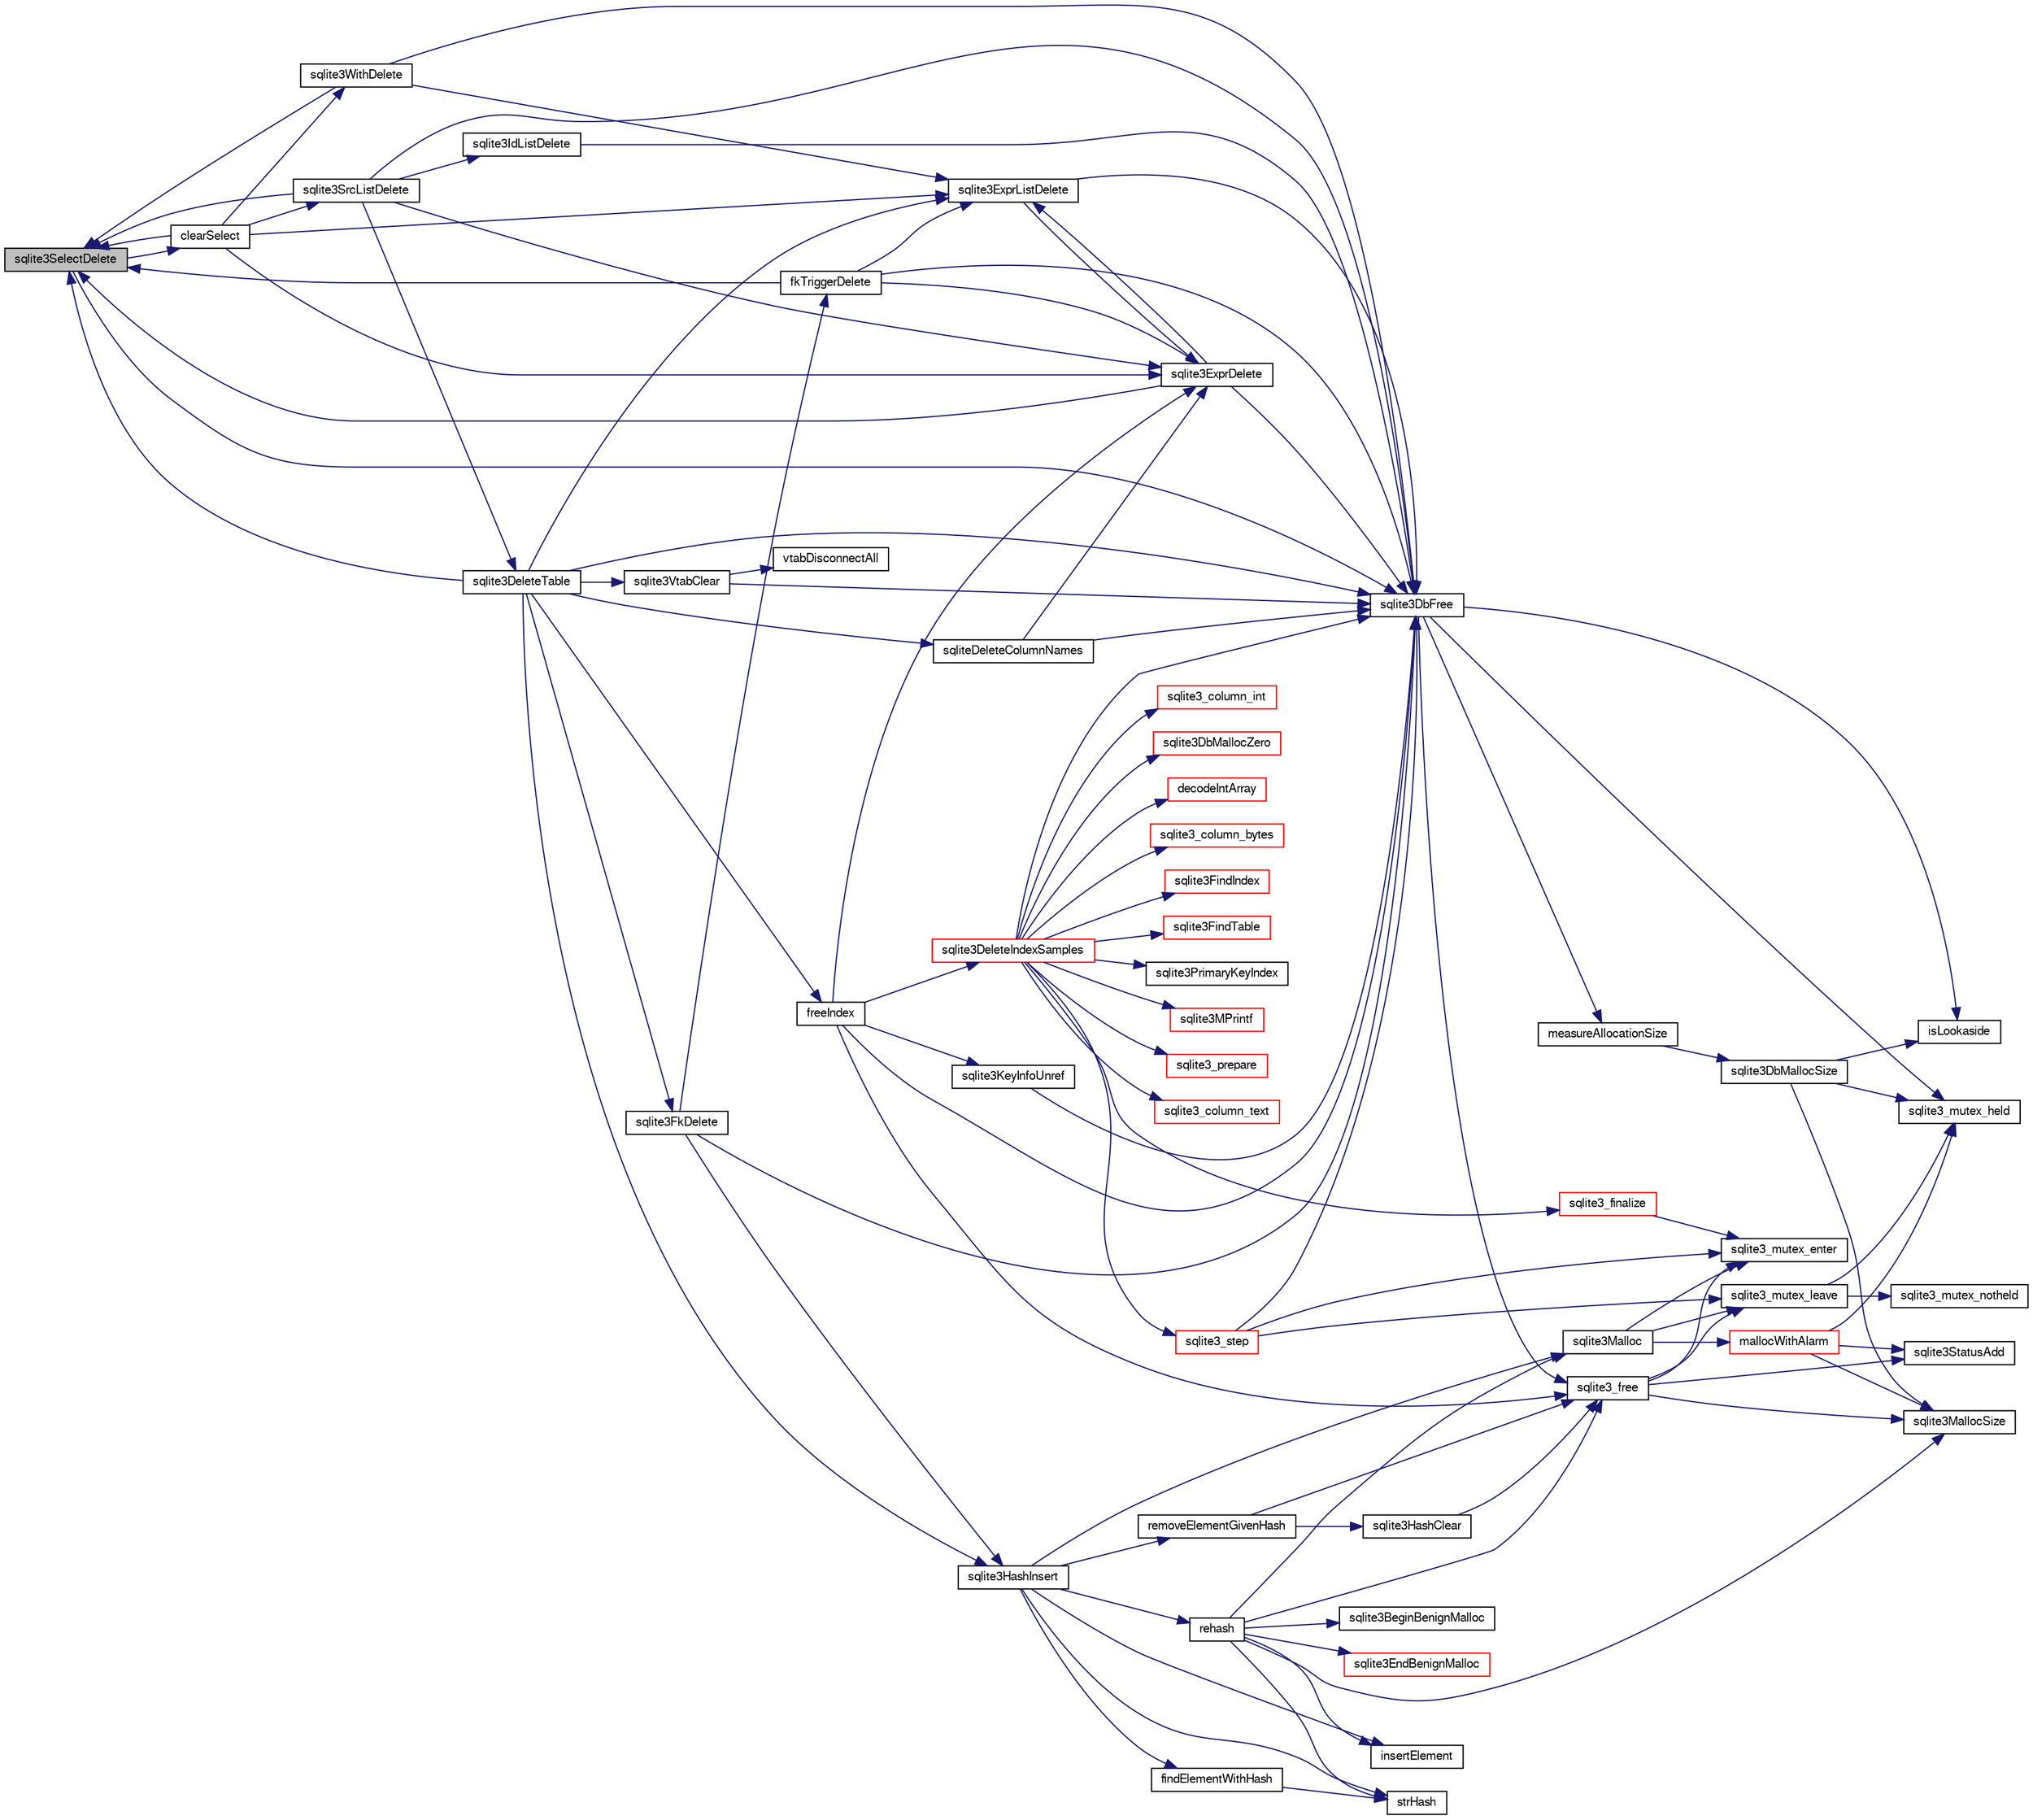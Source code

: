 digraph "sqlite3SelectDelete"
{
  edge [fontname="FreeSans",fontsize="10",labelfontname="FreeSans",labelfontsize="10"];
  node [fontname="FreeSans",fontsize="10",shape=record];
  rankdir="LR";
  Node696069 [label="sqlite3SelectDelete",height=0.2,width=0.4,color="black", fillcolor="grey75", style="filled", fontcolor="black"];
  Node696069 -> Node696070 [color="midnightblue",fontsize="10",style="solid",fontname="FreeSans"];
  Node696070 [label="clearSelect",height=0.2,width=0.4,color="black", fillcolor="white", style="filled",URL="$sqlite3_8c.html#ac083bac4f2f02c26aa02fc24ca8c2dd9"];
  Node696070 -> Node696071 [color="midnightblue",fontsize="10",style="solid",fontname="FreeSans"];
  Node696071 [label="sqlite3ExprListDelete",height=0.2,width=0.4,color="black", fillcolor="white", style="filled",URL="$sqlite3_8c.html#ae9cd46eac81e86a04ed8c09b99fc3c10"];
  Node696071 -> Node696072 [color="midnightblue",fontsize="10",style="solid",fontname="FreeSans"];
  Node696072 [label="sqlite3ExprDelete",height=0.2,width=0.4,color="black", fillcolor="white", style="filled",URL="$sqlite3_8c.html#ae4e21ab5918e0428fbaa9e615dceb309"];
  Node696072 -> Node696073 [color="midnightblue",fontsize="10",style="solid",fontname="FreeSans"];
  Node696073 [label="sqlite3DbFree",height=0.2,width=0.4,color="black", fillcolor="white", style="filled",URL="$sqlite3_8c.html#ac70ab821a6607b4a1b909582dc37a069"];
  Node696073 -> Node696074 [color="midnightblue",fontsize="10",style="solid",fontname="FreeSans"];
  Node696074 [label="sqlite3_mutex_held",height=0.2,width=0.4,color="black", fillcolor="white", style="filled",URL="$sqlite3_8c.html#acf77da68932b6bc163c5e68547ecc3e7"];
  Node696073 -> Node696075 [color="midnightblue",fontsize="10",style="solid",fontname="FreeSans"];
  Node696075 [label="measureAllocationSize",height=0.2,width=0.4,color="black", fillcolor="white", style="filled",URL="$sqlite3_8c.html#a45731e644a22fdb756e2b6337224217a"];
  Node696075 -> Node696076 [color="midnightblue",fontsize="10",style="solid",fontname="FreeSans"];
  Node696076 [label="sqlite3DbMallocSize",height=0.2,width=0.4,color="black", fillcolor="white", style="filled",URL="$sqlite3_8c.html#aa397e5a8a03495203a0767abf0a71f86"];
  Node696076 -> Node696077 [color="midnightblue",fontsize="10",style="solid",fontname="FreeSans"];
  Node696077 [label="sqlite3MallocSize",height=0.2,width=0.4,color="black", fillcolor="white", style="filled",URL="$sqlite3_8c.html#acf5d2a5f35270bafb050bd2def576955"];
  Node696076 -> Node696074 [color="midnightblue",fontsize="10",style="solid",fontname="FreeSans"];
  Node696076 -> Node696078 [color="midnightblue",fontsize="10",style="solid",fontname="FreeSans"];
  Node696078 [label="isLookaside",height=0.2,width=0.4,color="black", fillcolor="white", style="filled",URL="$sqlite3_8c.html#a770fa05ff9717b75e16f4d968a77b897"];
  Node696073 -> Node696078 [color="midnightblue",fontsize="10",style="solid",fontname="FreeSans"];
  Node696073 -> Node696079 [color="midnightblue",fontsize="10",style="solid",fontname="FreeSans"];
  Node696079 [label="sqlite3_free",height=0.2,width=0.4,color="black", fillcolor="white", style="filled",URL="$sqlite3_8c.html#a6552349e36a8a691af5487999ab09519"];
  Node696079 -> Node696080 [color="midnightblue",fontsize="10",style="solid",fontname="FreeSans"];
  Node696080 [label="sqlite3_mutex_enter",height=0.2,width=0.4,color="black", fillcolor="white", style="filled",URL="$sqlite3_8c.html#a1c12cde690bd89f104de5cbad12a6bf5"];
  Node696079 -> Node696081 [color="midnightblue",fontsize="10",style="solid",fontname="FreeSans"];
  Node696081 [label="sqlite3StatusAdd",height=0.2,width=0.4,color="black", fillcolor="white", style="filled",URL="$sqlite3_8c.html#afa029f93586aeab4cc85360905dae9cd"];
  Node696079 -> Node696077 [color="midnightblue",fontsize="10",style="solid",fontname="FreeSans"];
  Node696079 -> Node696082 [color="midnightblue",fontsize="10",style="solid",fontname="FreeSans"];
  Node696082 [label="sqlite3_mutex_leave",height=0.2,width=0.4,color="black", fillcolor="white", style="filled",URL="$sqlite3_8c.html#a5838d235601dbd3c1fa993555c6bcc93"];
  Node696082 -> Node696074 [color="midnightblue",fontsize="10",style="solid",fontname="FreeSans"];
  Node696082 -> Node696083 [color="midnightblue",fontsize="10",style="solid",fontname="FreeSans"];
  Node696083 [label="sqlite3_mutex_notheld",height=0.2,width=0.4,color="black", fillcolor="white", style="filled",URL="$sqlite3_8c.html#a83967c837c1c000d3b5adcfaa688f5dc"];
  Node696072 -> Node696069 [color="midnightblue",fontsize="10",style="solid",fontname="FreeSans"];
  Node696072 -> Node696071 [color="midnightblue",fontsize="10",style="solid",fontname="FreeSans"];
  Node696071 -> Node696073 [color="midnightblue",fontsize="10",style="solid",fontname="FreeSans"];
  Node696070 -> Node696084 [color="midnightblue",fontsize="10",style="solid",fontname="FreeSans"];
  Node696084 [label="sqlite3SrcListDelete",height=0.2,width=0.4,color="black", fillcolor="white", style="filled",URL="$sqlite3_8c.html#acc250a3e5e7fd8889a16a9f28e3e7312"];
  Node696084 -> Node696073 [color="midnightblue",fontsize="10",style="solid",fontname="FreeSans"];
  Node696084 -> Node696085 [color="midnightblue",fontsize="10",style="solid",fontname="FreeSans"];
  Node696085 [label="sqlite3DeleteTable",height=0.2,width=0.4,color="black", fillcolor="white", style="filled",URL="$sqlite3_8c.html#a7fd3d507375a381a3807f92735318973"];
  Node696085 -> Node696086 [color="midnightblue",fontsize="10",style="solid",fontname="FreeSans"];
  Node696086 [label="sqlite3HashInsert",height=0.2,width=0.4,color="black", fillcolor="white", style="filled",URL="$sqlite3_8c.html#aebbc6c13b3c139d5f3463938f441da3d"];
  Node696086 -> Node696087 [color="midnightblue",fontsize="10",style="solid",fontname="FreeSans"];
  Node696087 [label="findElementWithHash",height=0.2,width=0.4,color="black", fillcolor="white", style="filled",URL="$sqlite3_8c.html#a75c0f574fa5d51702434c6e980d57d7f"];
  Node696087 -> Node696088 [color="midnightblue",fontsize="10",style="solid",fontname="FreeSans"];
  Node696088 [label="strHash",height=0.2,width=0.4,color="black", fillcolor="white", style="filled",URL="$sqlite3_8c.html#ad7193605dadc27cf291d54e15bdd011d"];
  Node696086 -> Node696089 [color="midnightblue",fontsize="10",style="solid",fontname="FreeSans"];
  Node696089 [label="removeElementGivenHash",height=0.2,width=0.4,color="black", fillcolor="white", style="filled",URL="$sqlite3_8c.html#a97ff4ac3846af0f8caf5426adfa2808a"];
  Node696089 -> Node696079 [color="midnightblue",fontsize="10",style="solid",fontname="FreeSans"];
  Node696089 -> Node696090 [color="midnightblue",fontsize="10",style="solid",fontname="FreeSans"];
  Node696090 [label="sqlite3HashClear",height=0.2,width=0.4,color="black", fillcolor="white", style="filled",URL="$sqlite3_8c.html#acc7a2dfa6603c59af14b3792fe463c73"];
  Node696090 -> Node696079 [color="midnightblue",fontsize="10",style="solid",fontname="FreeSans"];
  Node696086 -> Node696091 [color="midnightblue",fontsize="10",style="solid",fontname="FreeSans"];
  Node696091 [label="sqlite3Malloc",height=0.2,width=0.4,color="black", fillcolor="white", style="filled",URL="$sqlite3_8c.html#a361a2eaa846b1885f123abe46f5d8b2b"];
  Node696091 -> Node696080 [color="midnightblue",fontsize="10",style="solid",fontname="FreeSans"];
  Node696091 -> Node696092 [color="midnightblue",fontsize="10",style="solid",fontname="FreeSans"];
  Node696092 [label="mallocWithAlarm",height=0.2,width=0.4,color="red", fillcolor="white", style="filled",URL="$sqlite3_8c.html#ab070d5cf8e48ec8a6a43cf025d48598b"];
  Node696092 -> Node696074 [color="midnightblue",fontsize="10",style="solid",fontname="FreeSans"];
  Node696092 -> Node696077 [color="midnightblue",fontsize="10",style="solid",fontname="FreeSans"];
  Node696092 -> Node696081 [color="midnightblue",fontsize="10",style="solid",fontname="FreeSans"];
  Node696091 -> Node696082 [color="midnightblue",fontsize="10",style="solid",fontname="FreeSans"];
  Node696086 -> Node696096 [color="midnightblue",fontsize="10",style="solid",fontname="FreeSans"];
  Node696096 [label="rehash",height=0.2,width=0.4,color="black", fillcolor="white", style="filled",URL="$sqlite3_8c.html#a4851529638f6c7af16239ee6e2dcc628"];
  Node696096 -> Node696097 [color="midnightblue",fontsize="10",style="solid",fontname="FreeSans"];
  Node696097 [label="sqlite3BeginBenignMalloc",height=0.2,width=0.4,color="black", fillcolor="white", style="filled",URL="$sqlite3_8c.html#a3344c0e2b1b6df701a1cb326602fac14"];
  Node696096 -> Node696091 [color="midnightblue",fontsize="10",style="solid",fontname="FreeSans"];
  Node696096 -> Node696098 [color="midnightblue",fontsize="10",style="solid",fontname="FreeSans"];
  Node696098 [label="sqlite3EndBenignMalloc",height=0.2,width=0.4,color="red", fillcolor="white", style="filled",URL="$sqlite3_8c.html#a4582127cc64d483dc66c7acf9d8d8fbb"];
  Node696096 -> Node696079 [color="midnightblue",fontsize="10",style="solid",fontname="FreeSans"];
  Node696096 -> Node696077 [color="midnightblue",fontsize="10",style="solid",fontname="FreeSans"];
  Node696096 -> Node696088 [color="midnightblue",fontsize="10",style="solid",fontname="FreeSans"];
  Node696096 -> Node696363 [color="midnightblue",fontsize="10",style="solid",fontname="FreeSans"];
  Node696363 [label="insertElement",height=0.2,width=0.4,color="black", fillcolor="white", style="filled",URL="$sqlite3_8c.html#a011f717fc5c46f03d78bf81b6714e0ee"];
  Node696086 -> Node696088 [color="midnightblue",fontsize="10",style="solid",fontname="FreeSans"];
  Node696086 -> Node696363 [color="midnightblue",fontsize="10",style="solid",fontname="FreeSans"];
  Node696085 -> Node696364 [color="midnightblue",fontsize="10",style="solid",fontname="FreeSans"];
  Node696364 [label="freeIndex",height=0.2,width=0.4,color="black", fillcolor="white", style="filled",URL="$sqlite3_8c.html#a00907c99c18d5bcb9d0b38c077146c31"];
  Node696364 -> Node696365 [color="midnightblue",fontsize="10",style="solid",fontname="FreeSans"];
  Node696365 [label="sqlite3DeleteIndexSamples",height=0.2,width=0.4,color="red", fillcolor="white", style="filled",URL="$sqlite3_8c.html#aaeda0302fbf61397ec009f65bed047ef"];
  Node696365 -> Node696073 [color="midnightblue",fontsize="10",style="solid",fontname="FreeSans"];
  Node696365 -> Node696366 [color="midnightblue",fontsize="10",style="solid",fontname="FreeSans"];
  Node696366 [label="sqlite3FindIndex",height=0.2,width=0.4,color="red", fillcolor="white", style="filled",URL="$sqlite3_8c.html#a79fb99db8d0f914bb72dd374ae088512"];
  Node696365 -> Node696368 [color="midnightblue",fontsize="10",style="solid",fontname="FreeSans"];
  Node696368 [label="sqlite3FindTable",height=0.2,width=0.4,color="red", fillcolor="white", style="filled",URL="$sqlite3_8c.html#afa51dbee6173bf3a8a3df76b07cea789"];
  Node696365 -> Node696369 [color="midnightblue",fontsize="10",style="solid",fontname="FreeSans"];
  Node696369 [label="sqlite3PrimaryKeyIndex",height=0.2,width=0.4,color="black", fillcolor="white", style="filled",URL="$sqlite3_8c.html#af6edde3fbbd22a22b86ad32677fad95b"];
  Node696365 -> Node696344 [color="midnightblue",fontsize="10",style="solid",fontname="FreeSans"];
  Node696344 [label="sqlite3MPrintf",height=0.2,width=0.4,color="red", fillcolor="white", style="filled",URL="$sqlite3_8c.html#a208ef0df84e9778778804a19af03efea"];
  Node696365 -> Node696370 [color="midnightblue",fontsize="10",style="solid",fontname="FreeSans"];
  Node696370 [label="sqlite3_prepare",height=0.2,width=0.4,color="red", fillcolor="white", style="filled",URL="$sqlite3_8c.html#a8c39e7b9dbeff01f0a399b46d4b29f1c"];
  Node696365 -> Node696749 [color="midnightblue",fontsize="10",style="solid",fontname="FreeSans"];
  Node696749 [label="sqlite3_step",height=0.2,width=0.4,color="red", fillcolor="white", style="filled",URL="$sqlite3_8c.html#ac1e491ce36b7471eb28387f7d3c74334"];
  Node696749 -> Node696080 [color="midnightblue",fontsize="10",style="solid",fontname="FreeSans"];
  Node696749 -> Node696073 [color="midnightblue",fontsize="10",style="solid",fontname="FreeSans"];
  Node696749 -> Node696082 [color="midnightblue",fontsize="10",style="solid",fontname="FreeSans"];
  Node696365 -> Node696924 [color="midnightblue",fontsize="10",style="solid",fontname="FreeSans"];
  Node696924 [label="sqlite3_column_text",height=0.2,width=0.4,color="red", fillcolor="white", style="filled",URL="$sqlite3_8c.html#aee36f5eaf67b425ddf6f9b7a2004d018"];
  Node696365 -> Node697016 [color="midnightblue",fontsize="10",style="solid",fontname="FreeSans"];
  Node697016 [label="sqlite3_column_int",height=0.2,width=0.4,color="red", fillcolor="white", style="filled",URL="$sqlite3_8c.html#a6bd16f5b3266f473e37e8e3d4ebb4290"];
  Node696365 -> Node696294 [color="midnightblue",fontsize="10",style="solid",fontname="FreeSans"];
  Node696294 [label="sqlite3DbMallocZero",height=0.2,width=0.4,color="red", fillcolor="white", style="filled",URL="$sqlite3_8c.html#a49cfebac9d6067a03442c92af73f33e4"];
  Node696365 -> Node696742 [color="midnightblue",fontsize="10",style="solid",fontname="FreeSans"];
  Node696742 [label="sqlite3_finalize",height=0.2,width=0.4,color="red", fillcolor="white", style="filled",URL="$sqlite3_8c.html#a801195c0f771d40bb4be1e40f3b88945"];
  Node696742 -> Node696080 [color="midnightblue",fontsize="10",style="solid",fontname="FreeSans"];
  Node696365 -> Node696938 [color="midnightblue",fontsize="10",style="solid",fontname="FreeSans"];
  Node696938 [label="decodeIntArray",height=0.2,width=0.4,color="red", fillcolor="white", style="filled",URL="$sqlite3_8c.html#a5e8b60c7b00918beb59b76e5ed837b01"];
  Node696365 -> Node697017 [color="midnightblue",fontsize="10",style="solid",fontname="FreeSans"];
  Node697017 [label="sqlite3_column_bytes",height=0.2,width=0.4,color="red", fillcolor="white", style="filled",URL="$sqlite3_8c.html#a001421375b25195e3f80871dcb1be172"];
  Node696364 -> Node696408 [color="midnightblue",fontsize="10",style="solid",fontname="FreeSans"];
  Node696408 [label="sqlite3KeyInfoUnref",height=0.2,width=0.4,color="black", fillcolor="white", style="filled",URL="$sqlite3_8c.html#ac94cc1874ab0865db1dbbefd3886ba4a"];
  Node696408 -> Node696073 [color="midnightblue",fontsize="10",style="solid",fontname="FreeSans"];
  Node696364 -> Node696072 [color="midnightblue",fontsize="10",style="solid",fontname="FreeSans"];
  Node696364 -> Node696073 [color="midnightblue",fontsize="10",style="solid",fontname="FreeSans"];
  Node696364 -> Node696079 [color="midnightblue",fontsize="10",style="solid",fontname="FreeSans"];
  Node696085 -> Node697019 [color="midnightblue",fontsize="10",style="solid",fontname="FreeSans"];
  Node697019 [label="sqlite3FkDelete",height=0.2,width=0.4,color="black", fillcolor="white", style="filled",URL="$sqlite3_8c.html#a59a33da6c4e11d3f99b15eafdc01f013"];
  Node697019 -> Node696086 [color="midnightblue",fontsize="10",style="solid",fontname="FreeSans"];
  Node697019 -> Node697020 [color="midnightblue",fontsize="10",style="solid",fontname="FreeSans"];
  Node697020 [label="fkTriggerDelete",height=0.2,width=0.4,color="black", fillcolor="white", style="filled",URL="$sqlite3_8c.html#a45e39c07b1ac453fc3ee0d8779da2cc1"];
  Node697020 -> Node696072 [color="midnightblue",fontsize="10",style="solid",fontname="FreeSans"];
  Node697020 -> Node696071 [color="midnightblue",fontsize="10",style="solid",fontname="FreeSans"];
  Node697020 -> Node696069 [color="midnightblue",fontsize="10",style="solid",fontname="FreeSans"];
  Node697020 -> Node696073 [color="midnightblue",fontsize="10",style="solid",fontname="FreeSans"];
  Node697019 -> Node696073 [color="midnightblue",fontsize="10",style="solid",fontname="FreeSans"];
  Node696085 -> Node697021 [color="midnightblue",fontsize="10",style="solid",fontname="FreeSans"];
  Node697021 [label="sqliteDeleteColumnNames",height=0.2,width=0.4,color="black", fillcolor="white", style="filled",URL="$sqlite3_8c.html#a30fd46bd85a745b908f382e5dd74c38a"];
  Node697021 -> Node696073 [color="midnightblue",fontsize="10",style="solid",fontname="FreeSans"];
  Node697021 -> Node696072 [color="midnightblue",fontsize="10",style="solid",fontname="FreeSans"];
  Node696085 -> Node696073 [color="midnightblue",fontsize="10",style="solid",fontname="FreeSans"];
  Node696085 -> Node696069 [color="midnightblue",fontsize="10",style="solid",fontname="FreeSans"];
  Node696085 -> Node696071 [color="midnightblue",fontsize="10",style="solid",fontname="FreeSans"];
  Node696085 -> Node697022 [color="midnightblue",fontsize="10",style="solid",fontname="FreeSans"];
  Node697022 [label="sqlite3VtabClear",height=0.2,width=0.4,color="black", fillcolor="white", style="filled",URL="$sqlite3_8c.html#a0690ffd2d2e58bd4ed1ce4f1e35c1ef1"];
  Node697022 -> Node697002 [color="midnightblue",fontsize="10",style="solid",fontname="FreeSans"];
  Node697002 [label="vtabDisconnectAll",height=0.2,width=0.4,color="black", fillcolor="white", style="filled",URL="$sqlite3_8c.html#aa3d5506c2557b3e090d8409b5ee27d29"];
  Node697022 -> Node696073 [color="midnightblue",fontsize="10",style="solid",fontname="FreeSans"];
  Node696084 -> Node696069 [color="midnightblue",fontsize="10",style="solid",fontname="FreeSans"];
  Node696084 -> Node696072 [color="midnightblue",fontsize="10",style="solid",fontname="FreeSans"];
  Node696084 -> Node696399 [color="midnightblue",fontsize="10",style="solid",fontname="FreeSans"];
  Node696399 [label="sqlite3IdListDelete",height=0.2,width=0.4,color="black", fillcolor="white", style="filled",URL="$sqlite3_8c.html#a38bea53ea789e86289ca600ff6010f73"];
  Node696399 -> Node696073 [color="midnightblue",fontsize="10",style="solid",fontname="FreeSans"];
  Node696070 -> Node696072 [color="midnightblue",fontsize="10",style="solid",fontname="FreeSans"];
  Node696070 -> Node696069 [color="midnightblue",fontsize="10",style="solid",fontname="FreeSans"];
  Node696070 -> Node696398 [color="midnightblue",fontsize="10",style="solid",fontname="FreeSans"];
  Node696398 [label="sqlite3WithDelete",height=0.2,width=0.4,color="black", fillcolor="white", style="filled",URL="$sqlite3_8c.html#a17d9ea3de76b5d740b422ea9b4fe3abb"];
  Node696398 -> Node696071 [color="midnightblue",fontsize="10",style="solid",fontname="FreeSans"];
  Node696398 -> Node696069 [color="midnightblue",fontsize="10",style="solid",fontname="FreeSans"];
  Node696398 -> Node696073 [color="midnightblue",fontsize="10",style="solid",fontname="FreeSans"];
  Node696069 -> Node696073 [color="midnightblue",fontsize="10",style="solid",fontname="FreeSans"];
}
